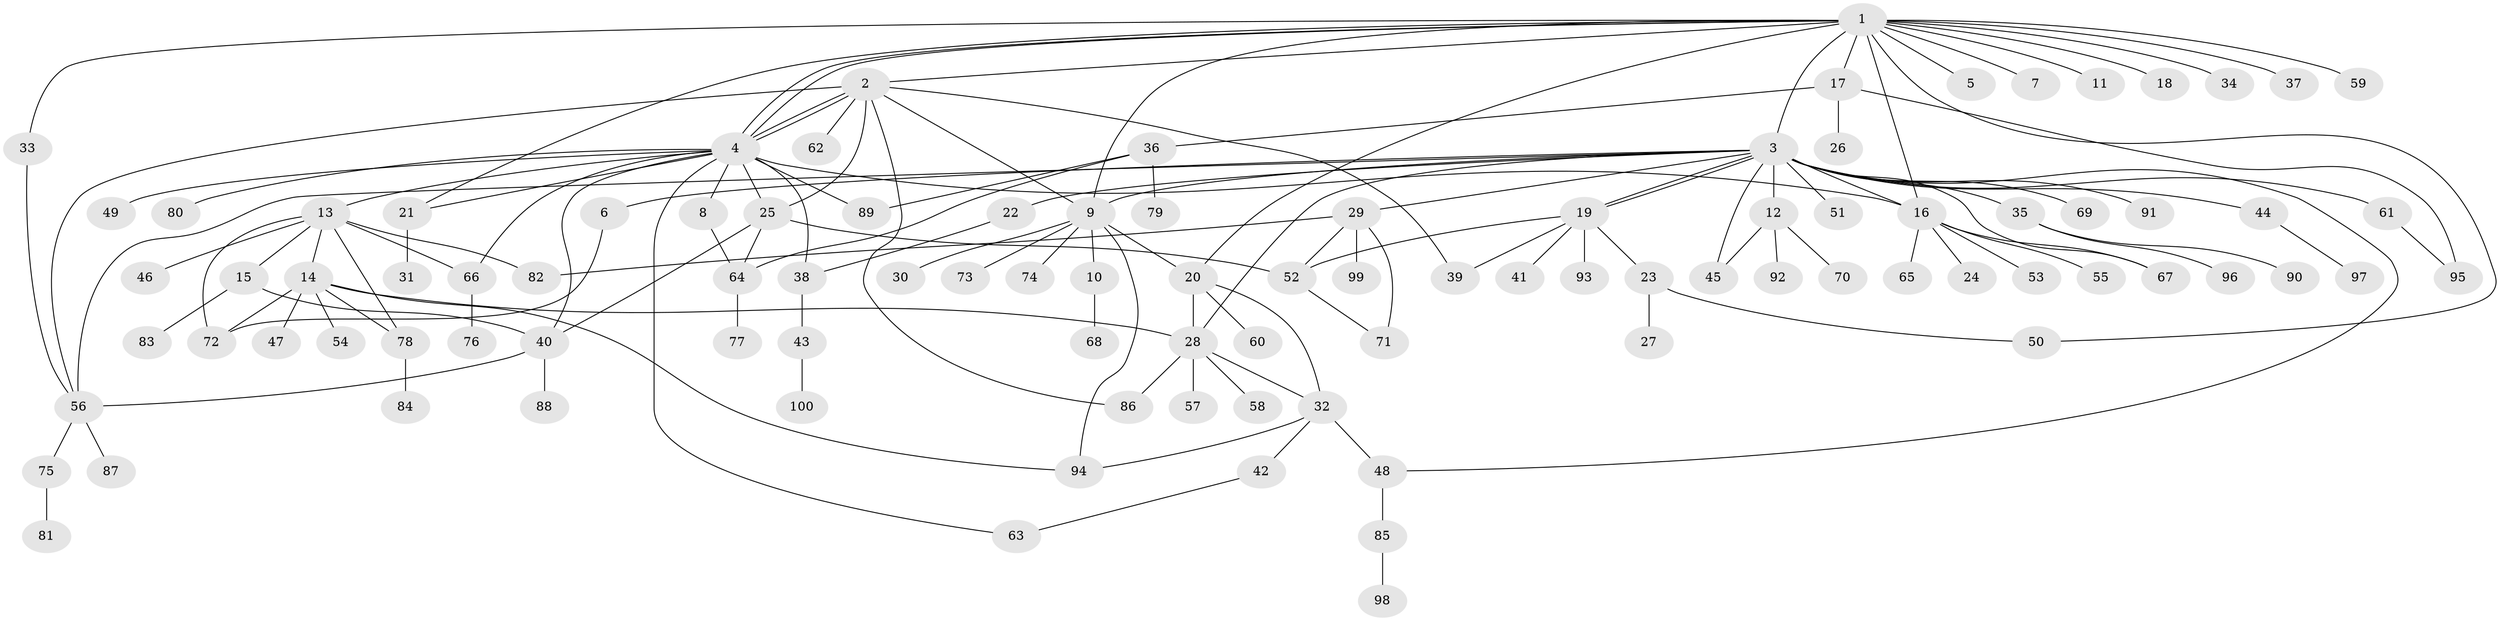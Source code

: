 // coarse degree distribution, {25: 0.013888888888888888, 9: 0.013888888888888888, 19: 0.013888888888888888, 1: 0.4861111111111111, 3: 0.05555555555555555, 4: 0.08333333333333333, 8: 0.027777777777777776, 5: 0.027777777777777776, 6: 0.06944444444444445, 2: 0.20833333333333334}
// Generated by graph-tools (version 1.1) at 2025/23/03/03/25 07:23:49]
// undirected, 100 vertices, 140 edges
graph export_dot {
graph [start="1"]
  node [color=gray90,style=filled];
  1;
  2;
  3;
  4;
  5;
  6;
  7;
  8;
  9;
  10;
  11;
  12;
  13;
  14;
  15;
  16;
  17;
  18;
  19;
  20;
  21;
  22;
  23;
  24;
  25;
  26;
  27;
  28;
  29;
  30;
  31;
  32;
  33;
  34;
  35;
  36;
  37;
  38;
  39;
  40;
  41;
  42;
  43;
  44;
  45;
  46;
  47;
  48;
  49;
  50;
  51;
  52;
  53;
  54;
  55;
  56;
  57;
  58;
  59;
  60;
  61;
  62;
  63;
  64;
  65;
  66;
  67;
  68;
  69;
  70;
  71;
  72;
  73;
  74;
  75;
  76;
  77;
  78;
  79;
  80;
  81;
  82;
  83;
  84;
  85;
  86;
  87;
  88;
  89;
  90;
  91;
  92;
  93;
  94;
  95;
  96;
  97;
  98;
  99;
  100;
  1 -- 2;
  1 -- 3;
  1 -- 4;
  1 -- 4;
  1 -- 5;
  1 -- 7;
  1 -- 9;
  1 -- 11;
  1 -- 16;
  1 -- 17;
  1 -- 18;
  1 -- 20;
  1 -- 21;
  1 -- 33;
  1 -- 34;
  1 -- 37;
  1 -- 50;
  1 -- 59;
  2 -- 4;
  2 -- 4;
  2 -- 9;
  2 -- 25;
  2 -- 39;
  2 -- 56;
  2 -- 62;
  2 -- 86;
  3 -- 6;
  3 -- 9;
  3 -- 12;
  3 -- 16;
  3 -- 19;
  3 -- 19;
  3 -- 22;
  3 -- 28;
  3 -- 29;
  3 -- 35;
  3 -- 44;
  3 -- 45;
  3 -- 48;
  3 -- 51;
  3 -- 56;
  3 -- 61;
  3 -- 67;
  3 -- 69;
  3 -- 91;
  4 -- 8;
  4 -- 13;
  4 -- 16;
  4 -- 21;
  4 -- 25;
  4 -- 38;
  4 -- 40;
  4 -- 49;
  4 -- 63;
  4 -- 66;
  4 -- 80;
  4 -- 89;
  6 -- 72;
  8 -- 64;
  9 -- 10;
  9 -- 20;
  9 -- 30;
  9 -- 73;
  9 -- 74;
  9 -- 94;
  10 -- 68;
  12 -- 45;
  12 -- 70;
  12 -- 92;
  13 -- 14;
  13 -- 15;
  13 -- 46;
  13 -- 66;
  13 -- 72;
  13 -- 78;
  13 -- 82;
  14 -- 28;
  14 -- 47;
  14 -- 54;
  14 -- 72;
  14 -- 78;
  14 -- 94;
  15 -- 40;
  15 -- 83;
  16 -- 24;
  16 -- 53;
  16 -- 55;
  16 -- 65;
  16 -- 67;
  17 -- 26;
  17 -- 36;
  17 -- 95;
  19 -- 23;
  19 -- 39;
  19 -- 41;
  19 -- 52;
  19 -- 93;
  20 -- 28;
  20 -- 32;
  20 -- 60;
  21 -- 31;
  22 -- 38;
  23 -- 27;
  23 -- 50;
  25 -- 40;
  25 -- 52;
  25 -- 64;
  28 -- 32;
  28 -- 57;
  28 -- 58;
  28 -- 86;
  29 -- 52;
  29 -- 71;
  29 -- 82;
  29 -- 99;
  32 -- 42;
  32 -- 48;
  32 -- 94;
  33 -- 56;
  35 -- 90;
  35 -- 96;
  36 -- 64;
  36 -- 79;
  36 -- 89;
  38 -- 43;
  40 -- 56;
  40 -- 88;
  42 -- 63;
  43 -- 100;
  44 -- 97;
  48 -- 85;
  52 -- 71;
  56 -- 75;
  56 -- 87;
  61 -- 95;
  64 -- 77;
  66 -- 76;
  75 -- 81;
  78 -- 84;
  85 -- 98;
}
